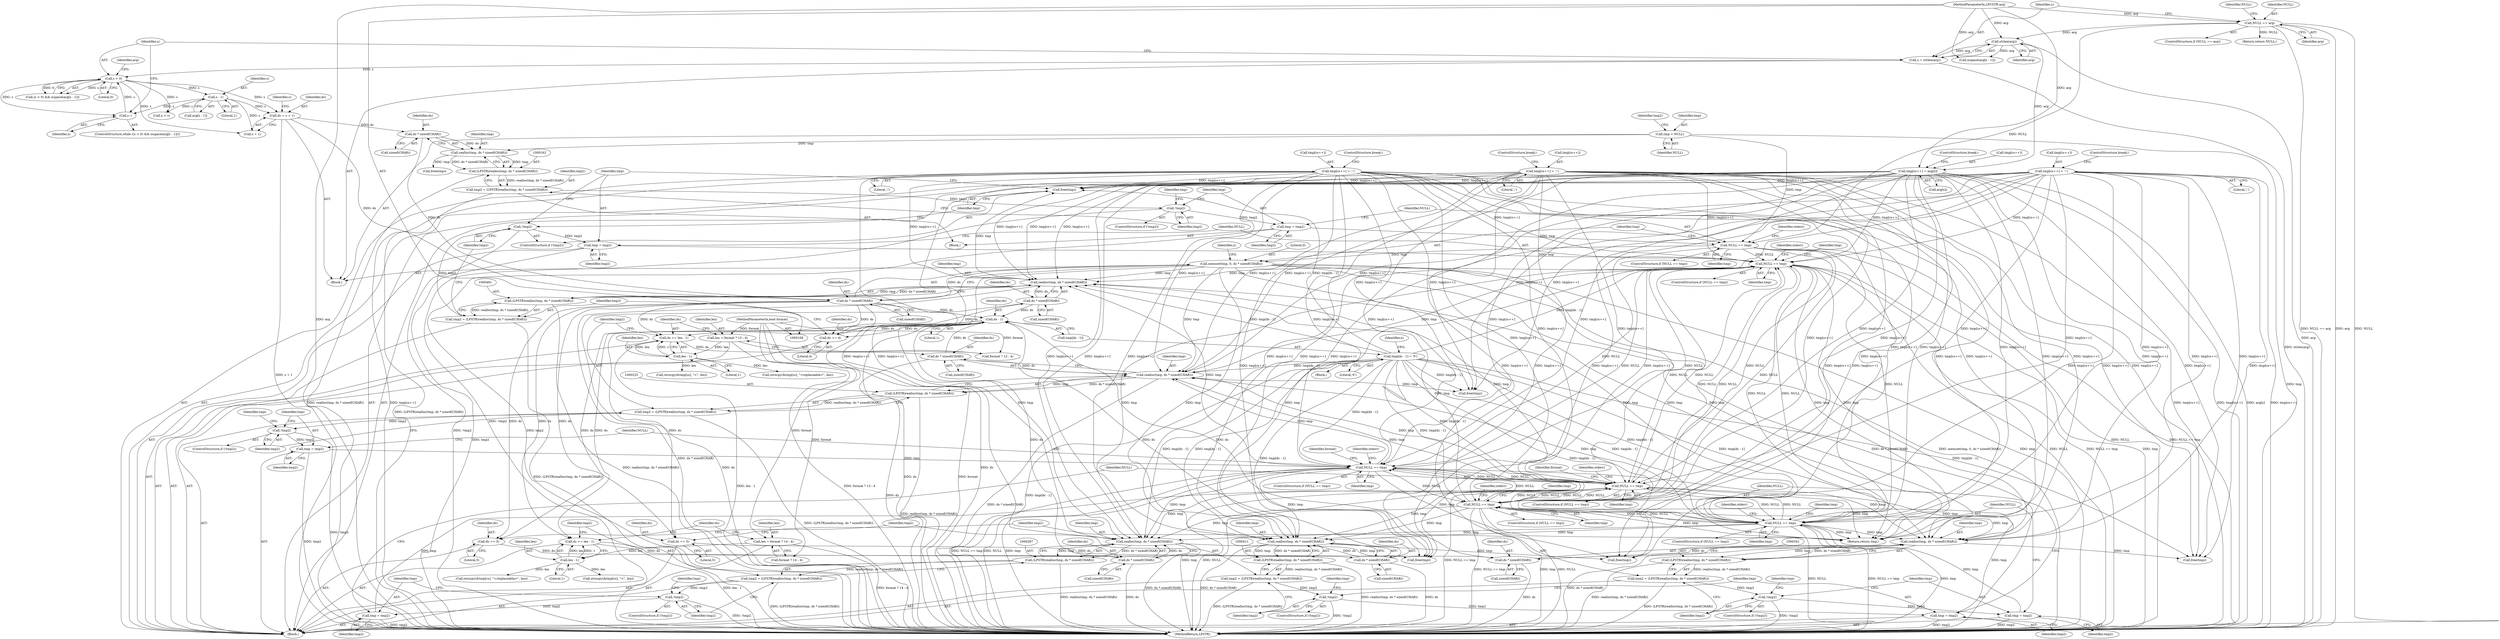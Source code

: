 digraph "0_FreeRDP_fc80ab45621bd966f70594c0b7393ec005a94007@API" {
"1000491" [label="(Call,free(tmp))"];
"1000539" [label="(Call,tmp[cs++] = arg[x])"];
"1000136" [label="(Call,strlen(arg))"];
"1000129" [label="(Call,NULL == arg)"];
"1000109" [label="(MethodParameterIn,LPCSTR arg)"];
"1000397" [label="(Call,tmp[cs++] = ';')"];
"1000467" [label="(Call,tmp[cs++] = ';')"];
"1000482" [label="(Call,realloc(tmp, ds * sizeof(CHAR)))"];
"1000188" [label="(Call,memset(tmp, 0, ds * sizeof(CHAR)))"];
"1000178" [label="(Call,NULL == tmp)"];
"1000113" [label="(Call,tmp = NULL)"];
"1000174" [label="(Call,tmp = tmp2)"];
"1000170" [label="(Call,!tmp2)"];
"1000159" [label="(Call,tmp2 = (LPSTR)realloc(tmp, ds * sizeof(CHAR)))"];
"1000161" [label="(Call,(LPSTR)realloc(tmp, ds * sizeof(CHAR)))"];
"1000163" [label="(Call,realloc(tmp, ds * sizeof(CHAR)))"];
"1000165" [label="(Call,ds * sizeof(CHAR))"];
"1000151" [label="(Call,ds = s + 1)"];
"1000140" [label="(Call,s > 0)"];
"1000134" [label="(Call,s = strlen(arg))"];
"1000149" [label="(Call,s--)"];
"1000146" [label="(Call,s - 1)"];
"1000191" [label="(Call,ds * sizeof(CHAR))"];
"1000303" [label="(Call,NULL == tmp)"];
"1000427" [label="(Call,NULL == tmp)"];
"1000357" [label="(Call,NULL == tmp)"];
"1000241" [label="(Call,NULL == tmp)"];
"1000497" [label="(Call,NULL == tmp)"];
"1000493" [label="(Call,tmp = tmp2)"];
"1000489" [label="(Call,!tmp2)"];
"1000478" [label="(Call,tmp2 = (LPSTR)realloc(tmp, ds * sizeof(CHAR)))"];
"1000480" [label="(Call,(LPSTR)realloc(tmp, ds * sizeof(CHAR)))"];
"1000531" [label="(Call,tmp[cs++] = ';')"];
"1000548" [label="(Call,tmp[ds - 1] = '\0')"];
"1000237" [label="(Call,tmp = tmp2)"];
"1000233" [label="(Call,!tmp2)"];
"1000222" [label="(Call,tmp2 = (LPSTR)realloc(tmp, ds * sizeof(CHAR)))"];
"1000224" [label="(Call,(LPSTR)realloc(tmp, ds * sizeof(CHAR)))"];
"1000226" [label="(Call,realloc(tmp, ds * sizeof(CHAR)))"];
"1000228" [label="(Call,ds * sizeof(CHAR))"];
"1000217" [label="(Call,ds += len - 1)"];
"1000219" [label="(Call,len - 1)"];
"1000211" [label="(Call,len = format ? 13 : 4)"];
"1000110" [label="(MethodParameterIn,bool format)"];
"1000551" [label="(Call,ds - 1)"];
"1000290" [label="(Call,ds * sizeof(CHAR))"];
"1000279" [label="(Call,ds += len - 1)"];
"1000281" [label="(Call,len - 1)"];
"1000273" [label="(Call,len = format ? 14 : 4)"];
"1000414" [label="(Call,ds * sizeof(CHAR))"];
"1000405" [label="(Call,ds += 5)"];
"1000484" [label="(Call,ds * sizeof(CHAR))"];
"1000475" [label="(Call,ds += 4)"];
"1000344" [label="(Call,ds * sizeof(CHAR))"];
"1000335" [label="(Call,ds += 5)"];
"1000353" [label="(Call,tmp = tmp2)"];
"1000349" [label="(Call,!tmp2)"];
"1000338" [label="(Call,tmp2 = (LPSTR)realloc(tmp, ds * sizeof(CHAR)))"];
"1000340" [label="(Call,(LPSTR)realloc(tmp, ds * sizeof(CHAR)))"];
"1000342" [label="(Call,realloc(tmp, ds * sizeof(CHAR)))"];
"1000423" [label="(Call,tmp = tmp2)"];
"1000419" [label="(Call,!tmp2)"];
"1000408" [label="(Call,tmp2 = (LPSTR)realloc(tmp, ds * sizeof(CHAR)))"];
"1000410" [label="(Call,(LPSTR)realloc(tmp, ds * sizeof(CHAR)))"];
"1000412" [label="(Call,realloc(tmp, ds * sizeof(CHAR)))"];
"1000299" [label="(Call,tmp = tmp2)"];
"1000295" [label="(Call,!tmp2)"];
"1000284" [label="(Call,tmp2 = (LPSTR)realloc(tmp, ds * sizeof(CHAR)))"];
"1000286" [label="(Call,(LPSTR)realloc(tmp, ds * sizeof(CHAR)))"];
"1000288" [label="(Call,realloc(tmp, ds * sizeof(CHAR)))"];
"1000224" [label="(Call,(LPSTR)realloc(tmp, ds * sizeof(CHAR)))"];
"1000133" [label="(Identifier,NULL)"];
"1000204" [label="(Block,)"];
"1000227" [label="(Identifier,tmp)"];
"1000283" [label="(Literal,1)"];
"1000177" [label="(ControlStructure,if (NULL == tmp))"];
"1000241" [label="(Call,NULL == tmp)"];
"1000226" [label="(Call,realloc(tmp, ds * sizeof(CHAR)))"];
"1000359" [label="(Identifier,tmp)"];
"1000275" [label="(Call,format ? 14 : 4)"];
"1000491" [label="(Call,free(tmp))"];
"1000137" [label="(Identifier,arg)"];
"1000279" [label="(Call,ds += len - 1)"];
"1000544" [label="(Call,arg[x])"];
"1000420" [label="(Identifier,tmp2)"];
"1000134" [label="(Call,s = strlen(arg))"];
"1000118" [label="(Identifier,tmp2)"];
"1000252" [label="(Identifier,format)"];
"1000536" [label="(Literal,';')"];
"1000416" [label="(Call,sizeof(CHAR))"];
"1000203" [label="(Identifier,x)"];
"1000492" [label="(Identifier,tmp)"];
"1000406" [label="(Identifier,ds)"];
"1000166" [label="(Identifier,ds)"];
"1000484" [label="(Call,ds * sizeof(CHAR))"];
"1000552" [label="(Identifier,ds)"];
"1000357" [label="(Call,NULL == tmp)"];
"1000335" [label="(Call,ds += 5)"];
"1000129" [label="(Call,NULL == arg)"];
"1000369" [label="(Identifier,tmp)"];
"1000547" [label="(ControlStructure,break;)"];
"1000183" [label="(Identifier,stderr)"];
"1000472" [label="(Literal,';')"];
"1000498" [label="(Identifier,NULL)"];
"1000302" [label="(ControlStructure,if (NULL == tmp))"];
"1000428" [label="(Identifier,NULL)"];
"1000548" [label="(Call,tmp[ds - 1] = '\0')"];
"1000233" [label="(Call,!tmp2)"];
"1000213" [label="(Call,format ? 13 : 4)"];
"1000135" [label="(Identifier,s)"];
"1000405" [label="(Call,ds += 5)"];
"1000301" [label="(Identifier,tmp2)"];
"1000432" [label="(Identifier,stderr)"];
"1000473" [label="(ControlStructure,break;)"];
"1000139" [label="(Call,(s > 0) && isspace(arg[s - 1]))"];
"1000553" [label="(Literal,1)"];
"1000175" [label="(Identifier,tmp)"];
"1000497" [label="(Call,NULL == tmp)"];
"1000362" [label="(Identifier,stderr)"];
"1000180" [label="(Identifier,tmp)"];
"1000298" [label="(Identifier,tmp)"];
"1000297" [label="(Call,free(tmp))"];
"1000109" [label="(MethodParameterIn,LPCSTR arg)"];
"1000132" [label="(Return,return NULL;)"];
"1000308" [label="(Identifier,stderr)"];
"1000188" [label="(Call,memset(tmp, 0, ds * sizeof(CHAR)))"];
"1000172" [label="(Call,free(tmp))"];
"1000426" [label="(ControlStructure,if (NULL == tmp))"];
"1000246" [label="(Identifier,stderr)"];
"1000179" [label="(Identifier,NULL)"];
"1000486" [label="(Call,sizeof(CHAR))"];
"1000355" [label="(Identifier,tmp2)"];
"1000131" [label="(Identifier,arg)"];
"1000222" [label="(Call,tmp2 = (LPSTR)realloc(tmp, ds * sizeof(CHAR)))"];
"1000339" [label="(Identifier,tmp2)"];
"1000199" [label="(Call,x < s)"];
"1000423" [label="(Call,tmp = tmp2)"];
"1000165" [label="(Call,ds * sizeof(CHAR))"];
"1000209" [label="(Block,)"];
"1000173" [label="(Identifier,tmp)"];
"1000299" [label="(Call,tmp = tmp2)"];
"1000496" [label="(ControlStructure,if (NULL == tmp))"];
"1000336" [label="(Identifier,ds)"];
"1000418" [label="(ControlStructure,if (!tmp2))"];
"1000480" [label="(Call,(LPSTR)realloc(tmp, ds * sizeof(CHAR)))"];
"1000286" [label="(Call,(LPSTR)realloc(tmp, ds * sizeof(CHAR)))"];
"1000152" [label="(Identifier,ds)"];
"1000253" [label="(Call,strncpy(&tmp[cs], \"<replaceable>\", len))"];
"1000115" [label="(Identifier,NULL)"];
"1000424" [label="(Identifier,tmp)"];
"1000212" [label="(Identifier,len)"];
"1000230" [label="(Call,sizeof(CHAR))"];
"1000429" [label="(Identifier,tmp)"];
"1000159" [label="(Call,tmp2 = (LPSTR)realloc(tmp, ds * sizeof(CHAR)))"];
"1000191" [label="(Call,ds * sizeof(CHAR))"];
"1000140" [label="(Call,s > 0)"];
"1000439" [label="(Identifier,tmp)"];
"1000537" [label="(ControlStructure,break;)"];
"1000261" [label="(Call,strncpy(&tmp[cs], \"&lt;\", len))"];
"1000217" [label="(Call,ds += len - 1)"];
"1000485" [label="(Identifier,ds)"];
"1000138" [label="(ControlStructure,while ((s > 0) && isspace(arg[s - 1])))"];
"1000157" [label="(Identifier,s)"];
"1000554" [label="(Literal,'\0')"];
"1000415" [label="(Identifier,ds)"];
"1000144" [label="(Call,arg[s - 1])"];
"1000229" [label="(Identifier,ds)"];
"1000419" [label="(Call,!tmp2)"];
"1000345" [label="(Identifier,ds)"];
"1000410" [label="(Call,(LPSTR)realloc(tmp, ds * sizeof(CHAR)))"];
"1000189" [label="(Identifier,tmp)"];
"1000555" [label="(Return,return tmp;)"];
"1000235" [label="(Call,free(tmp))"];
"1000323" [label="(Call,strncpy(&tmp[cs], \"&lt;\", len))"];
"1000352" [label="(Identifier,tmp)"];
"1000242" [label="(Identifier,NULL)"];
"1000284" [label="(Call,tmp2 = (LPSTR)realloc(tmp, ds * sizeof(CHAR)))"];
"1000282" [label="(Identifier,len)"];
"1000148" [label="(Literal,1)"];
"1000228" [label="(Call,ds * sizeof(CHAR))"];
"1000153" [label="(Call,s + 1)"];
"1000350" [label="(Identifier,tmp2)"];
"1000303" [label="(Call,NULL == tmp)"];
"1000300" [label="(Identifier,tmp)"];
"1000412" [label="(Call,realloc(tmp, ds * sizeof(CHAR)))"];
"1000232" [label="(ControlStructure,if (!tmp2))"];
"1000305" [label="(Identifier,tmp)"];
"1000549" [label="(Call,tmp[ds - 1])"];
"1000427" [label="(Call,NULL == tmp)"];
"1000540" [label="(Call,tmp[cs++])"];
"1000151" [label="(Call,ds = s + 1)"];
"1000169" [label="(ControlStructure,if (!tmp2))"];
"1000493" [label="(Call,tmp = tmp2)"];
"1000143" [label="(Call,isspace(arg[s - 1]))"];
"1000190" [label="(Literal,0)"];
"1000161" [label="(Call,(LPSTR)realloc(tmp, ds * sizeof(CHAR)))"];
"1000532" [label="(Call,tmp[cs++])"];
"1000409" [label="(Identifier,tmp2)"];
"1000488" [label="(ControlStructure,if (!tmp2))"];
"1000114" [label="(Identifier,tmp)"];
"1000285" [label="(Identifier,tmp2)"];
"1000499" [label="(Identifier,tmp)"];
"1000291" [label="(Identifier,ds)"];
"1000476" [label="(Identifier,ds)"];
"1000141" [label="(Identifier,s)"];
"1000343" [label="(Identifier,tmp)"];
"1000342" [label="(Call,realloc(tmp, ds * sizeof(CHAR)))"];
"1000314" [label="(Identifier,format)"];
"1000557" [label="(MethodReturn,LPSTR)"];
"1000337" [label="(Literal,5)"];
"1000142" [label="(Literal,0)"];
"1000292" [label="(Call,sizeof(CHAR))"];
"1000110" [label="(MethodParameterIn,bool format)"];
"1000489" [label="(Call,!tmp2)"];
"1000240" [label="(ControlStructure,if (NULL == tmp))"];
"1000211" [label="(Call,len = format ? 13 : 4)"];
"1000531" [label="(Call,tmp[cs++] = ';')"];
"1000234" [label="(Identifier,tmp2)"];
"1000344" [label="(Call,ds * sizeof(CHAR))"];
"1000197" [label="(Identifier,x)"];
"1000475" [label="(Call,ds += 4)"];
"1000315" [label="(Call,strncpy(&tmp[cs], \"</replaceable>\", len))"];
"1000468" [label="(Call,tmp[cs++])"];
"1000176" [label="(Identifier,tmp2)"];
"1000478" [label="(Call,tmp2 = (LPSTR)realloc(tmp, ds * sizeof(CHAR)))"];
"1000407" [label="(Literal,5)"];
"1000170" [label="(Call,!tmp2)"];
"1000146" [label="(Call,s - 1)"];
"1000351" [label="(Call,free(tmp))"];
"1000290" [label="(Call,ds * sizeof(CHAR))"];
"1000494" [label="(Identifier,tmp)"];
"1000490" [label="(Identifier,tmp2)"];
"1000483" [label="(Identifier,tmp)"];
"1000158" [label="(Block,)"];
"1000346" [label="(Call,sizeof(CHAR))"];
"1000502" [label="(Identifier,stderr)"];
"1000479" [label="(Identifier,tmp2)"];
"1000163" [label="(Call,realloc(tmp, ds * sizeof(CHAR)))"];
"1000149" [label="(Call,s--)"];
"1000238" [label="(Identifier,tmp)"];
"1000539" [label="(Call,tmp[cs++] = arg[x])"];
"1000349" [label="(Call,!tmp2)"];
"1000223" [label="(Identifier,tmp2)"];
"1000304" [label="(Identifier,NULL)"];
"1000467" [label="(Call,tmp[cs++] = ';')"];
"1000495" [label="(Identifier,tmp2)"];
"1000147" [label="(Identifier,s)"];
"1000193" [label="(Call,sizeof(CHAR))"];
"1000414" [label="(Call,ds * sizeof(CHAR))"];
"1000294" [label="(ControlStructure,if (!tmp2))"];
"1000288" [label="(Call,realloc(tmp, ds * sizeof(CHAR)))"];
"1000338" [label="(Call,tmp2 = (LPSTR)realloc(tmp, ds * sizeof(CHAR)))"];
"1000192" [label="(Identifier,ds)"];
"1000289" [label="(Identifier,tmp)"];
"1000239" [label="(Identifier,tmp2)"];
"1000477" [label="(Literal,4)"];
"1000280" [label="(Identifier,ds)"];
"1000128" [label="(ControlStructure,if (NULL == arg))"];
"1000348" [label="(ControlStructure,if (!tmp2))"];
"1000220" [label="(Identifier,len)"];
"1000150" [label="(Identifier,s)"];
"1000218" [label="(Identifier,ds)"];
"1000509" [label="(Identifier,tmp)"];
"1000295" [label="(Call,!tmp2)"];
"1000296" [label="(Identifier,tmp2)"];
"1000354" [label="(Identifier,tmp)"];
"1000164" [label="(Identifier,tmp)"];
"1000174" [label="(Call,tmp = tmp2)"];
"1000219" [label="(Call,len - 1)"];
"1000145" [label="(Identifier,arg)"];
"1000171" [label="(Identifier,tmp2)"];
"1000408" [label="(Call,tmp2 = (LPSTR)realloc(tmp, ds * sizeof(CHAR)))"];
"1000397" [label="(Call,tmp[cs++] = ';')"];
"1000130" [label="(Identifier,NULL)"];
"1000178" [label="(Call,NULL == tmp)"];
"1000281" [label="(Call,len - 1)"];
"1000402" [label="(Literal,';')"];
"1000236" [label="(Identifier,tmp)"];
"1000413" [label="(Identifier,tmp)"];
"1000273" [label="(Call,len = format ? 14 : 4)"];
"1000356" [label="(ControlStructure,if (NULL == tmp))"];
"1000111" [label="(Block,)"];
"1000358" [label="(Identifier,NULL)"];
"1000221" [label="(Literal,1)"];
"1000425" [label="(Identifier,tmp2)"];
"1000237" [label="(Call,tmp = tmp2)"];
"1000482" [label="(Call,realloc(tmp, ds * sizeof(CHAR)))"];
"1000551" [label="(Call,ds - 1)"];
"1000113" [label="(Call,tmp = NULL)"];
"1000243" [label="(Identifier,tmp)"];
"1000340" [label="(Call,(LPSTR)realloc(tmp, ds * sizeof(CHAR)))"];
"1000421" [label="(Call,free(tmp))"];
"1000398" [label="(Call,tmp[cs++])"];
"1000422" [label="(Identifier,tmp)"];
"1000160" [label="(Identifier,tmp2)"];
"1000353" [label="(Call,tmp = tmp2)"];
"1000167" [label="(Call,sizeof(CHAR))"];
"1000403" [label="(ControlStructure,break;)"];
"1000274" [label="(Identifier,len)"];
"1000136" [label="(Call,strlen(arg))"];
"1000491" -> "1000488"  [label="AST: "];
"1000491" -> "1000492"  [label="CFG: "];
"1000492" -> "1000491"  [label="AST: "];
"1000494" -> "1000491"  [label="CFG: "];
"1000539" -> "1000491"  [label="DDG: tmp[cs++]"];
"1000397" -> "1000491"  [label="DDG: tmp[cs++]"];
"1000467" -> "1000491"  [label="DDG: tmp[cs++]"];
"1000482" -> "1000491"  [label="DDG: tmp"];
"1000531" -> "1000491"  [label="DDG: tmp[cs++]"];
"1000548" -> "1000491"  [label="DDG: tmp[ds - 1]"];
"1000539" -> "1000209"  [label="AST: "];
"1000539" -> "1000544"  [label="CFG: "];
"1000540" -> "1000539"  [label="AST: "];
"1000544" -> "1000539"  [label="AST: "];
"1000547" -> "1000539"  [label="CFG: "];
"1000539" -> "1000557"  [label="DDG: tmp[cs++]"];
"1000539" -> "1000557"  [label="DDG: arg[x]"];
"1000539" -> "1000226"  [label="DDG: tmp[cs++]"];
"1000539" -> "1000235"  [label="DDG: tmp[cs++]"];
"1000539" -> "1000241"  [label="DDG: tmp[cs++]"];
"1000539" -> "1000288"  [label="DDG: tmp[cs++]"];
"1000539" -> "1000297"  [label="DDG: tmp[cs++]"];
"1000539" -> "1000303"  [label="DDG: tmp[cs++]"];
"1000539" -> "1000342"  [label="DDG: tmp[cs++]"];
"1000539" -> "1000351"  [label="DDG: tmp[cs++]"];
"1000539" -> "1000357"  [label="DDG: tmp[cs++]"];
"1000539" -> "1000412"  [label="DDG: tmp[cs++]"];
"1000539" -> "1000421"  [label="DDG: tmp[cs++]"];
"1000539" -> "1000427"  [label="DDG: tmp[cs++]"];
"1000539" -> "1000482"  [label="DDG: tmp[cs++]"];
"1000539" -> "1000497"  [label="DDG: tmp[cs++]"];
"1000136" -> "1000539"  [label="DDG: arg"];
"1000109" -> "1000539"  [label="DDG: arg"];
"1000539" -> "1000555"  [label="DDG: tmp[cs++]"];
"1000136" -> "1000134"  [label="AST: "];
"1000136" -> "1000137"  [label="CFG: "];
"1000137" -> "1000136"  [label="AST: "];
"1000134" -> "1000136"  [label="CFG: "];
"1000136" -> "1000557"  [label="DDG: arg"];
"1000136" -> "1000134"  [label="DDG: arg"];
"1000129" -> "1000136"  [label="DDG: arg"];
"1000109" -> "1000136"  [label="DDG: arg"];
"1000136" -> "1000143"  [label="DDG: arg"];
"1000129" -> "1000128"  [label="AST: "];
"1000129" -> "1000131"  [label="CFG: "];
"1000130" -> "1000129"  [label="AST: "];
"1000131" -> "1000129"  [label="AST: "];
"1000133" -> "1000129"  [label="CFG: "];
"1000135" -> "1000129"  [label="CFG: "];
"1000129" -> "1000557"  [label="DDG: NULL"];
"1000129" -> "1000557"  [label="DDG: NULL == arg"];
"1000129" -> "1000557"  [label="DDG: arg"];
"1000109" -> "1000129"  [label="DDG: arg"];
"1000129" -> "1000132"  [label="DDG: NULL"];
"1000129" -> "1000178"  [label="DDG: NULL"];
"1000109" -> "1000108"  [label="AST: "];
"1000109" -> "1000557"  [label="DDG: arg"];
"1000109" -> "1000143"  [label="DDG: arg"];
"1000397" -> "1000209"  [label="AST: "];
"1000397" -> "1000402"  [label="CFG: "];
"1000398" -> "1000397"  [label="AST: "];
"1000402" -> "1000397"  [label="AST: "];
"1000403" -> "1000397"  [label="CFG: "];
"1000397" -> "1000557"  [label="DDG: tmp[cs++]"];
"1000397" -> "1000226"  [label="DDG: tmp[cs++]"];
"1000397" -> "1000235"  [label="DDG: tmp[cs++]"];
"1000397" -> "1000241"  [label="DDG: tmp[cs++]"];
"1000397" -> "1000288"  [label="DDG: tmp[cs++]"];
"1000397" -> "1000297"  [label="DDG: tmp[cs++]"];
"1000397" -> "1000303"  [label="DDG: tmp[cs++]"];
"1000397" -> "1000342"  [label="DDG: tmp[cs++]"];
"1000397" -> "1000351"  [label="DDG: tmp[cs++]"];
"1000397" -> "1000357"  [label="DDG: tmp[cs++]"];
"1000397" -> "1000412"  [label="DDG: tmp[cs++]"];
"1000397" -> "1000421"  [label="DDG: tmp[cs++]"];
"1000397" -> "1000427"  [label="DDG: tmp[cs++]"];
"1000397" -> "1000482"  [label="DDG: tmp[cs++]"];
"1000397" -> "1000497"  [label="DDG: tmp[cs++]"];
"1000397" -> "1000555"  [label="DDG: tmp[cs++]"];
"1000467" -> "1000209"  [label="AST: "];
"1000467" -> "1000472"  [label="CFG: "];
"1000468" -> "1000467"  [label="AST: "];
"1000472" -> "1000467"  [label="AST: "];
"1000473" -> "1000467"  [label="CFG: "];
"1000467" -> "1000557"  [label="DDG: tmp[cs++]"];
"1000467" -> "1000226"  [label="DDG: tmp[cs++]"];
"1000467" -> "1000235"  [label="DDG: tmp[cs++]"];
"1000467" -> "1000241"  [label="DDG: tmp[cs++]"];
"1000467" -> "1000288"  [label="DDG: tmp[cs++]"];
"1000467" -> "1000297"  [label="DDG: tmp[cs++]"];
"1000467" -> "1000303"  [label="DDG: tmp[cs++]"];
"1000467" -> "1000342"  [label="DDG: tmp[cs++]"];
"1000467" -> "1000351"  [label="DDG: tmp[cs++]"];
"1000467" -> "1000357"  [label="DDG: tmp[cs++]"];
"1000467" -> "1000412"  [label="DDG: tmp[cs++]"];
"1000467" -> "1000421"  [label="DDG: tmp[cs++]"];
"1000467" -> "1000427"  [label="DDG: tmp[cs++]"];
"1000467" -> "1000482"  [label="DDG: tmp[cs++]"];
"1000467" -> "1000497"  [label="DDG: tmp[cs++]"];
"1000467" -> "1000555"  [label="DDG: tmp[cs++]"];
"1000482" -> "1000480"  [label="AST: "];
"1000482" -> "1000484"  [label="CFG: "];
"1000483" -> "1000482"  [label="AST: "];
"1000484" -> "1000482"  [label="AST: "];
"1000480" -> "1000482"  [label="CFG: "];
"1000482" -> "1000557"  [label="DDG: ds * sizeof(CHAR)"];
"1000482" -> "1000480"  [label="DDG: tmp"];
"1000482" -> "1000480"  [label="DDG: ds * sizeof(CHAR)"];
"1000188" -> "1000482"  [label="DDG: tmp"];
"1000303" -> "1000482"  [label="DDG: tmp"];
"1000497" -> "1000482"  [label="DDG: tmp"];
"1000427" -> "1000482"  [label="DDG: tmp"];
"1000241" -> "1000482"  [label="DDG: tmp"];
"1000357" -> "1000482"  [label="DDG: tmp"];
"1000531" -> "1000482"  [label="DDG: tmp[cs++]"];
"1000548" -> "1000482"  [label="DDG: tmp[ds - 1]"];
"1000484" -> "1000482"  [label="DDG: ds"];
"1000188" -> "1000111"  [label="AST: "];
"1000188" -> "1000191"  [label="CFG: "];
"1000189" -> "1000188"  [label="AST: "];
"1000190" -> "1000188"  [label="AST: "];
"1000191" -> "1000188"  [label="AST: "];
"1000197" -> "1000188"  [label="CFG: "];
"1000188" -> "1000557"  [label="DDG: memset(tmp, 0, ds * sizeof(CHAR))"];
"1000188" -> "1000557"  [label="DDG: tmp"];
"1000188" -> "1000557"  [label="DDG: ds * sizeof(CHAR)"];
"1000178" -> "1000188"  [label="DDG: tmp"];
"1000191" -> "1000188"  [label="DDG: ds"];
"1000188" -> "1000226"  [label="DDG: tmp"];
"1000188" -> "1000288"  [label="DDG: tmp"];
"1000188" -> "1000342"  [label="DDG: tmp"];
"1000188" -> "1000412"  [label="DDG: tmp"];
"1000188" -> "1000555"  [label="DDG: tmp"];
"1000178" -> "1000177"  [label="AST: "];
"1000178" -> "1000180"  [label="CFG: "];
"1000179" -> "1000178"  [label="AST: "];
"1000180" -> "1000178"  [label="AST: "];
"1000183" -> "1000178"  [label="CFG: "];
"1000189" -> "1000178"  [label="CFG: "];
"1000178" -> "1000557"  [label="DDG: NULL == tmp"];
"1000178" -> "1000557"  [label="DDG: NULL"];
"1000113" -> "1000178"  [label="DDG: tmp"];
"1000174" -> "1000178"  [label="DDG: tmp"];
"1000178" -> "1000241"  [label="DDG: NULL"];
"1000178" -> "1000303"  [label="DDG: NULL"];
"1000178" -> "1000357"  [label="DDG: NULL"];
"1000178" -> "1000427"  [label="DDG: NULL"];
"1000178" -> "1000497"  [label="DDG: NULL"];
"1000113" -> "1000111"  [label="AST: "];
"1000113" -> "1000115"  [label="CFG: "];
"1000114" -> "1000113"  [label="AST: "];
"1000115" -> "1000113"  [label="AST: "];
"1000118" -> "1000113"  [label="CFG: "];
"1000113" -> "1000557"  [label="DDG: tmp"];
"1000113" -> "1000163"  [label="DDG: tmp"];
"1000174" -> "1000158"  [label="AST: "];
"1000174" -> "1000176"  [label="CFG: "];
"1000175" -> "1000174"  [label="AST: "];
"1000176" -> "1000174"  [label="AST: "];
"1000179" -> "1000174"  [label="CFG: "];
"1000174" -> "1000557"  [label="DDG: tmp2"];
"1000170" -> "1000174"  [label="DDG: tmp2"];
"1000170" -> "1000169"  [label="AST: "];
"1000170" -> "1000171"  [label="CFG: "];
"1000171" -> "1000170"  [label="AST: "];
"1000173" -> "1000170"  [label="CFG: "];
"1000175" -> "1000170"  [label="CFG: "];
"1000170" -> "1000557"  [label="DDG: !tmp2"];
"1000159" -> "1000170"  [label="DDG: tmp2"];
"1000159" -> "1000158"  [label="AST: "];
"1000159" -> "1000161"  [label="CFG: "];
"1000160" -> "1000159"  [label="AST: "];
"1000161" -> "1000159"  [label="AST: "];
"1000171" -> "1000159"  [label="CFG: "];
"1000159" -> "1000557"  [label="DDG: (LPSTR)realloc(tmp, ds * sizeof(CHAR))"];
"1000161" -> "1000159"  [label="DDG: realloc(tmp, ds * sizeof(CHAR))"];
"1000161" -> "1000163"  [label="CFG: "];
"1000162" -> "1000161"  [label="AST: "];
"1000163" -> "1000161"  [label="AST: "];
"1000161" -> "1000557"  [label="DDG: realloc(tmp, ds * sizeof(CHAR))"];
"1000163" -> "1000161"  [label="DDG: tmp"];
"1000163" -> "1000161"  [label="DDG: ds * sizeof(CHAR)"];
"1000163" -> "1000165"  [label="CFG: "];
"1000164" -> "1000163"  [label="AST: "];
"1000165" -> "1000163"  [label="AST: "];
"1000165" -> "1000163"  [label="DDG: ds"];
"1000163" -> "1000172"  [label="DDG: tmp"];
"1000165" -> "1000167"  [label="CFG: "];
"1000166" -> "1000165"  [label="AST: "];
"1000167" -> "1000165"  [label="AST: "];
"1000151" -> "1000165"  [label="DDG: ds"];
"1000165" -> "1000191"  [label="DDG: ds"];
"1000151" -> "1000111"  [label="AST: "];
"1000151" -> "1000153"  [label="CFG: "];
"1000152" -> "1000151"  [label="AST: "];
"1000153" -> "1000151"  [label="AST: "];
"1000157" -> "1000151"  [label="CFG: "];
"1000151" -> "1000557"  [label="DDG: s + 1"];
"1000140" -> "1000151"  [label="DDG: s"];
"1000146" -> "1000151"  [label="DDG: s"];
"1000151" -> "1000191"  [label="DDG: ds"];
"1000140" -> "1000139"  [label="AST: "];
"1000140" -> "1000142"  [label="CFG: "];
"1000141" -> "1000140"  [label="AST: "];
"1000142" -> "1000140"  [label="AST: "];
"1000145" -> "1000140"  [label="CFG: "];
"1000139" -> "1000140"  [label="CFG: "];
"1000140" -> "1000139"  [label="DDG: s"];
"1000140" -> "1000139"  [label="DDG: 0"];
"1000134" -> "1000140"  [label="DDG: s"];
"1000149" -> "1000140"  [label="DDG: s"];
"1000140" -> "1000146"  [label="DDG: s"];
"1000140" -> "1000149"  [label="DDG: s"];
"1000140" -> "1000153"  [label="DDG: s"];
"1000140" -> "1000199"  [label="DDG: s"];
"1000134" -> "1000111"  [label="AST: "];
"1000135" -> "1000134"  [label="AST: "];
"1000141" -> "1000134"  [label="CFG: "];
"1000134" -> "1000557"  [label="DDG: strlen(arg)"];
"1000149" -> "1000138"  [label="AST: "];
"1000149" -> "1000150"  [label="CFG: "];
"1000150" -> "1000149"  [label="AST: "];
"1000141" -> "1000149"  [label="CFG: "];
"1000146" -> "1000149"  [label="DDG: s"];
"1000146" -> "1000144"  [label="AST: "];
"1000146" -> "1000148"  [label="CFG: "];
"1000147" -> "1000146"  [label="AST: "];
"1000148" -> "1000146"  [label="AST: "];
"1000144" -> "1000146"  [label="CFG: "];
"1000146" -> "1000153"  [label="DDG: s"];
"1000146" -> "1000199"  [label="DDG: s"];
"1000191" -> "1000193"  [label="CFG: "];
"1000192" -> "1000191"  [label="AST: "];
"1000193" -> "1000191"  [label="AST: "];
"1000191" -> "1000557"  [label="DDG: ds"];
"1000191" -> "1000217"  [label="DDG: ds"];
"1000191" -> "1000279"  [label="DDG: ds"];
"1000191" -> "1000335"  [label="DDG: ds"];
"1000191" -> "1000405"  [label="DDG: ds"];
"1000191" -> "1000475"  [label="DDG: ds"];
"1000191" -> "1000551"  [label="DDG: ds"];
"1000303" -> "1000302"  [label="AST: "];
"1000303" -> "1000305"  [label="CFG: "];
"1000304" -> "1000303"  [label="AST: "];
"1000305" -> "1000303"  [label="AST: "];
"1000308" -> "1000303"  [label="CFG: "];
"1000314" -> "1000303"  [label="CFG: "];
"1000303" -> "1000557"  [label="DDG: NULL"];
"1000303" -> "1000557"  [label="DDG: NULL == tmp"];
"1000303" -> "1000557"  [label="DDG: tmp"];
"1000303" -> "1000226"  [label="DDG: tmp"];
"1000303" -> "1000241"  [label="DDG: NULL"];
"1000303" -> "1000288"  [label="DDG: tmp"];
"1000427" -> "1000303"  [label="DDG: NULL"];
"1000357" -> "1000303"  [label="DDG: NULL"];
"1000241" -> "1000303"  [label="DDG: NULL"];
"1000497" -> "1000303"  [label="DDG: NULL"];
"1000299" -> "1000303"  [label="DDG: tmp"];
"1000531" -> "1000303"  [label="DDG: tmp[cs++]"];
"1000548" -> "1000303"  [label="DDG: tmp[ds - 1]"];
"1000303" -> "1000342"  [label="DDG: tmp"];
"1000303" -> "1000357"  [label="DDG: NULL"];
"1000303" -> "1000412"  [label="DDG: tmp"];
"1000303" -> "1000427"  [label="DDG: NULL"];
"1000303" -> "1000497"  [label="DDG: NULL"];
"1000303" -> "1000555"  [label="DDG: tmp"];
"1000427" -> "1000426"  [label="AST: "];
"1000427" -> "1000429"  [label="CFG: "];
"1000428" -> "1000427"  [label="AST: "];
"1000429" -> "1000427"  [label="AST: "];
"1000432" -> "1000427"  [label="CFG: "];
"1000439" -> "1000427"  [label="CFG: "];
"1000427" -> "1000557"  [label="DDG: NULL"];
"1000427" -> "1000557"  [label="DDG: NULL == tmp"];
"1000427" -> "1000557"  [label="DDG: tmp"];
"1000427" -> "1000226"  [label="DDG: tmp"];
"1000427" -> "1000241"  [label="DDG: NULL"];
"1000427" -> "1000288"  [label="DDG: tmp"];
"1000427" -> "1000342"  [label="DDG: tmp"];
"1000427" -> "1000357"  [label="DDG: NULL"];
"1000427" -> "1000412"  [label="DDG: tmp"];
"1000357" -> "1000427"  [label="DDG: NULL"];
"1000241" -> "1000427"  [label="DDG: NULL"];
"1000497" -> "1000427"  [label="DDG: NULL"];
"1000423" -> "1000427"  [label="DDG: tmp"];
"1000531" -> "1000427"  [label="DDG: tmp[cs++]"];
"1000548" -> "1000427"  [label="DDG: tmp[ds - 1]"];
"1000427" -> "1000497"  [label="DDG: NULL"];
"1000427" -> "1000555"  [label="DDG: tmp"];
"1000357" -> "1000356"  [label="AST: "];
"1000357" -> "1000359"  [label="CFG: "];
"1000358" -> "1000357"  [label="AST: "];
"1000359" -> "1000357"  [label="AST: "];
"1000362" -> "1000357"  [label="CFG: "];
"1000369" -> "1000357"  [label="CFG: "];
"1000357" -> "1000557"  [label="DDG: NULL == tmp"];
"1000357" -> "1000557"  [label="DDG: NULL"];
"1000357" -> "1000557"  [label="DDG: tmp"];
"1000357" -> "1000226"  [label="DDG: tmp"];
"1000357" -> "1000241"  [label="DDG: NULL"];
"1000357" -> "1000288"  [label="DDG: tmp"];
"1000357" -> "1000342"  [label="DDG: tmp"];
"1000241" -> "1000357"  [label="DDG: NULL"];
"1000497" -> "1000357"  [label="DDG: NULL"];
"1000353" -> "1000357"  [label="DDG: tmp"];
"1000531" -> "1000357"  [label="DDG: tmp[cs++]"];
"1000548" -> "1000357"  [label="DDG: tmp[ds - 1]"];
"1000357" -> "1000412"  [label="DDG: tmp"];
"1000357" -> "1000497"  [label="DDG: NULL"];
"1000357" -> "1000555"  [label="DDG: tmp"];
"1000241" -> "1000240"  [label="AST: "];
"1000241" -> "1000243"  [label="CFG: "];
"1000242" -> "1000241"  [label="AST: "];
"1000243" -> "1000241"  [label="AST: "];
"1000246" -> "1000241"  [label="CFG: "];
"1000252" -> "1000241"  [label="CFG: "];
"1000241" -> "1000557"  [label="DDG: NULL"];
"1000241" -> "1000557"  [label="DDG: NULL == tmp"];
"1000241" -> "1000557"  [label="DDG: tmp"];
"1000241" -> "1000226"  [label="DDG: tmp"];
"1000497" -> "1000241"  [label="DDG: NULL"];
"1000237" -> "1000241"  [label="DDG: tmp"];
"1000531" -> "1000241"  [label="DDG: tmp[cs++]"];
"1000548" -> "1000241"  [label="DDG: tmp[ds - 1]"];
"1000241" -> "1000288"  [label="DDG: tmp"];
"1000241" -> "1000342"  [label="DDG: tmp"];
"1000241" -> "1000412"  [label="DDG: tmp"];
"1000241" -> "1000497"  [label="DDG: NULL"];
"1000241" -> "1000555"  [label="DDG: tmp"];
"1000497" -> "1000496"  [label="AST: "];
"1000497" -> "1000499"  [label="CFG: "];
"1000498" -> "1000497"  [label="AST: "];
"1000499" -> "1000497"  [label="AST: "];
"1000502" -> "1000497"  [label="CFG: "];
"1000509" -> "1000497"  [label="CFG: "];
"1000497" -> "1000557"  [label="DDG: NULL"];
"1000497" -> "1000557"  [label="DDG: NULL == tmp"];
"1000497" -> "1000557"  [label="DDG: tmp"];
"1000497" -> "1000226"  [label="DDG: tmp"];
"1000497" -> "1000288"  [label="DDG: tmp"];
"1000497" -> "1000342"  [label="DDG: tmp"];
"1000497" -> "1000412"  [label="DDG: tmp"];
"1000493" -> "1000497"  [label="DDG: tmp"];
"1000531" -> "1000497"  [label="DDG: tmp[cs++]"];
"1000548" -> "1000497"  [label="DDG: tmp[ds - 1]"];
"1000497" -> "1000555"  [label="DDG: tmp"];
"1000493" -> "1000209"  [label="AST: "];
"1000493" -> "1000495"  [label="CFG: "];
"1000494" -> "1000493"  [label="AST: "];
"1000495" -> "1000493"  [label="AST: "];
"1000498" -> "1000493"  [label="CFG: "];
"1000493" -> "1000557"  [label="DDG: tmp2"];
"1000489" -> "1000493"  [label="DDG: tmp2"];
"1000489" -> "1000488"  [label="AST: "];
"1000489" -> "1000490"  [label="CFG: "];
"1000490" -> "1000489"  [label="AST: "];
"1000492" -> "1000489"  [label="CFG: "];
"1000494" -> "1000489"  [label="CFG: "];
"1000489" -> "1000557"  [label="DDG: !tmp2"];
"1000478" -> "1000489"  [label="DDG: tmp2"];
"1000478" -> "1000209"  [label="AST: "];
"1000478" -> "1000480"  [label="CFG: "];
"1000479" -> "1000478"  [label="AST: "];
"1000480" -> "1000478"  [label="AST: "];
"1000490" -> "1000478"  [label="CFG: "];
"1000478" -> "1000557"  [label="DDG: (LPSTR)realloc(tmp, ds * sizeof(CHAR))"];
"1000480" -> "1000478"  [label="DDG: realloc(tmp, ds * sizeof(CHAR))"];
"1000481" -> "1000480"  [label="AST: "];
"1000480" -> "1000557"  [label="DDG: realloc(tmp, ds * sizeof(CHAR))"];
"1000531" -> "1000209"  [label="AST: "];
"1000531" -> "1000536"  [label="CFG: "];
"1000532" -> "1000531"  [label="AST: "];
"1000536" -> "1000531"  [label="AST: "];
"1000537" -> "1000531"  [label="CFG: "];
"1000531" -> "1000557"  [label="DDG: tmp[cs++]"];
"1000531" -> "1000226"  [label="DDG: tmp[cs++]"];
"1000531" -> "1000235"  [label="DDG: tmp[cs++]"];
"1000531" -> "1000288"  [label="DDG: tmp[cs++]"];
"1000531" -> "1000297"  [label="DDG: tmp[cs++]"];
"1000531" -> "1000342"  [label="DDG: tmp[cs++]"];
"1000531" -> "1000351"  [label="DDG: tmp[cs++]"];
"1000531" -> "1000412"  [label="DDG: tmp[cs++]"];
"1000531" -> "1000421"  [label="DDG: tmp[cs++]"];
"1000531" -> "1000555"  [label="DDG: tmp[cs++]"];
"1000548" -> "1000204"  [label="AST: "];
"1000548" -> "1000554"  [label="CFG: "];
"1000549" -> "1000548"  [label="AST: "];
"1000554" -> "1000548"  [label="AST: "];
"1000203" -> "1000548"  [label="CFG: "];
"1000548" -> "1000557"  [label="DDG: tmp[ds - 1]"];
"1000548" -> "1000226"  [label="DDG: tmp[ds - 1]"];
"1000548" -> "1000235"  [label="DDG: tmp[ds - 1]"];
"1000548" -> "1000288"  [label="DDG: tmp[ds - 1]"];
"1000548" -> "1000297"  [label="DDG: tmp[ds - 1]"];
"1000548" -> "1000342"  [label="DDG: tmp[ds - 1]"];
"1000548" -> "1000351"  [label="DDG: tmp[ds - 1]"];
"1000548" -> "1000412"  [label="DDG: tmp[ds - 1]"];
"1000548" -> "1000421"  [label="DDG: tmp[ds - 1]"];
"1000548" -> "1000555"  [label="DDG: tmp[ds - 1]"];
"1000237" -> "1000209"  [label="AST: "];
"1000237" -> "1000239"  [label="CFG: "];
"1000238" -> "1000237"  [label="AST: "];
"1000239" -> "1000237"  [label="AST: "];
"1000242" -> "1000237"  [label="CFG: "];
"1000237" -> "1000557"  [label="DDG: tmp2"];
"1000233" -> "1000237"  [label="DDG: tmp2"];
"1000233" -> "1000232"  [label="AST: "];
"1000233" -> "1000234"  [label="CFG: "];
"1000234" -> "1000233"  [label="AST: "];
"1000236" -> "1000233"  [label="CFG: "];
"1000238" -> "1000233"  [label="CFG: "];
"1000233" -> "1000557"  [label="DDG: !tmp2"];
"1000222" -> "1000233"  [label="DDG: tmp2"];
"1000222" -> "1000209"  [label="AST: "];
"1000222" -> "1000224"  [label="CFG: "];
"1000223" -> "1000222"  [label="AST: "];
"1000224" -> "1000222"  [label="AST: "];
"1000234" -> "1000222"  [label="CFG: "];
"1000222" -> "1000557"  [label="DDG: (LPSTR)realloc(tmp, ds * sizeof(CHAR))"];
"1000224" -> "1000222"  [label="DDG: realloc(tmp, ds * sizeof(CHAR))"];
"1000224" -> "1000226"  [label="CFG: "];
"1000225" -> "1000224"  [label="AST: "];
"1000226" -> "1000224"  [label="AST: "];
"1000224" -> "1000557"  [label="DDG: realloc(tmp, ds * sizeof(CHAR))"];
"1000226" -> "1000224"  [label="DDG: tmp"];
"1000226" -> "1000224"  [label="DDG: ds * sizeof(CHAR)"];
"1000226" -> "1000228"  [label="CFG: "];
"1000227" -> "1000226"  [label="AST: "];
"1000228" -> "1000226"  [label="AST: "];
"1000226" -> "1000557"  [label="DDG: ds * sizeof(CHAR)"];
"1000228" -> "1000226"  [label="DDG: ds"];
"1000226" -> "1000235"  [label="DDG: tmp"];
"1000228" -> "1000230"  [label="CFG: "];
"1000229" -> "1000228"  [label="AST: "];
"1000230" -> "1000228"  [label="AST: "];
"1000228" -> "1000557"  [label="DDG: ds"];
"1000217" -> "1000228"  [label="DDG: ds"];
"1000228" -> "1000551"  [label="DDG: ds"];
"1000217" -> "1000209"  [label="AST: "];
"1000217" -> "1000219"  [label="CFG: "];
"1000218" -> "1000217"  [label="AST: "];
"1000219" -> "1000217"  [label="AST: "];
"1000223" -> "1000217"  [label="CFG: "];
"1000217" -> "1000557"  [label="DDG: len - 1"];
"1000219" -> "1000217"  [label="DDG: len"];
"1000219" -> "1000217"  [label="DDG: 1"];
"1000551" -> "1000217"  [label="DDG: ds"];
"1000219" -> "1000221"  [label="CFG: "];
"1000220" -> "1000219"  [label="AST: "];
"1000221" -> "1000219"  [label="AST: "];
"1000211" -> "1000219"  [label="DDG: len"];
"1000219" -> "1000253"  [label="DDG: len"];
"1000219" -> "1000261"  [label="DDG: len"];
"1000211" -> "1000209"  [label="AST: "];
"1000211" -> "1000213"  [label="CFG: "];
"1000212" -> "1000211"  [label="AST: "];
"1000213" -> "1000211"  [label="AST: "];
"1000218" -> "1000211"  [label="CFG: "];
"1000211" -> "1000557"  [label="DDG: format ? 13 : 4"];
"1000110" -> "1000211"  [label="DDG: format"];
"1000110" -> "1000108"  [label="AST: "];
"1000110" -> "1000557"  [label="DDG: format"];
"1000110" -> "1000213"  [label="DDG: format"];
"1000110" -> "1000273"  [label="DDG: format"];
"1000110" -> "1000275"  [label="DDG: format"];
"1000551" -> "1000549"  [label="AST: "];
"1000551" -> "1000553"  [label="CFG: "];
"1000552" -> "1000551"  [label="AST: "];
"1000553" -> "1000551"  [label="AST: "];
"1000549" -> "1000551"  [label="CFG: "];
"1000551" -> "1000557"  [label="DDG: ds"];
"1000551" -> "1000279"  [label="DDG: ds"];
"1000551" -> "1000335"  [label="DDG: ds"];
"1000551" -> "1000405"  [label="DDG: ds"];
"1000551" -> "1000475"  [label="DDG: ds"];
"1000290" -> "1000551"  [label="DDG: ds"];
"1000414" -> "1000551"  [label="DDG: ds"];
"1000484" -> "1000551"  [label="DDG: ds"];
"1000344" -> "1000551"  [label="DDG: ds"];
"1000290" -> "1000288"  [label="AST: "];
"1000290" -> "1000292"  [label="CFG: "];
"1000291" -> "1000290"  [label="AST: "];
"1000292" -> "1000290"  [label="AST: "];
"1000288" -> "1000290"  [label="CFG: "];
"1000290" -> "1000557"  [label="DDG: ds"];
"1000290" -> "1000288"  [label="DDG: ds"];
"1000279" -> "1000290"  [label="DDG: ds"];
"1000279" -> "1000209"  [label="AST: "];
"1000279" -> "1000281"  [label="CFG: "];
"1000280" -> "1000279"  [label="AST: "];
"1000281" -> "1000279"  [label="AST: "];
"1000285" -> "1000279"  [label="CFG: "];
"1000279" -> "1000557"  [label="DDG: len - 1"];
"1000281" -> "1000279"  [label="DDG: len"];
"1000281" -> "1000279"  [label="DDG: 1"];
"1000281" -> "1000283"  [label="CFG: "];
"1000282" -> "1000281"  [label="AST: "];
"1000283" -> "1000281"  [label="AST: "];
"1000273" -> "1000281"  [label="DDG: len"];
"1000281" -> "1000315"  [label="DDG: len"];
"1000281" -> "1000323"  [label="DDG: len"];
"1000273" -> "1000209"  [label="AST: "];
"1000273" -> "1000275"  [label="CFG: "];
"1000274" -> "1000273"  [label="AST: "];
"1000275" -> "1000273"  [label="AST: "];
"1000280" -> "1000273"  [label="CFG: "];
"1000273" -> "1000557"  [label="DDG: format ? 14 : 4"];
"1000414" -> "1000412"  [label="AST: "];
"1000414" -> "1000416"  [label="CFG: "];
"1000415" -> "1000414"  [label="AST: "];
"1000416" -> "1000414"  [label="AST: "];
"1000412" -> "1000414"  [label="CFG: "];
"1000414" -> "1000557"  [label="DDG: ds"];
"1000414" -> "1000412"  [label="DDG: ds"];
"1000405" -> "1000414"  [label="DDG: ds"];
"1000405" -> "1000209"  [label="AST: "];
"1000405" -> "1000407"  [label="CFG: "];
"1000406" -> "1000405"  [label="AST: "];
"1000407" -> "1000405"  [label="AST: "];
"1000409" -> "1000405"  [label="CFG: "];
"1000484" -> "1000486"  [label="CFG: "];
"1000485" -> "1000484"  [label="AST: "];
"1000486" -> "1000484"  [label="AST: "];
"1000484" -> "1000557"  [label="DDG: ds"];
"1000475" -> "1000484"  [label="DDG: ds"];
"1000475" -> "1000209"  [label="AST: "];
"1000475" -> "1000477"  [label="CFG: "];
"1000476" -> "1000475"  [label="AST: "];
"1000477" -> "1000475"  [label="AST: "];
"1000479" -> "1000475"  [label="CFG: "];
"1000344" -> "1000342"  [label="AST: "];
"1000344" -> "1000346"  [label="CFG: "];
"1000345" -> "1000344"  [label="AST: "];
"1000346" -> "1000344"  [label="AST: "];
"1000342" -> "1000344"  [label="CFG: "];
"1000344" -> "1000557"  [label="DDG: ds"];
"1000344" -> "1000342"  [label="DDG: ds"];
"1000335" -> "1000344"  [label="DDG: ds"];
"1000335" -> "1000209"  [label="AST: "];
"1000335" -> "1000337"  [label="CFG: "];
"1000336" -> "1000335"  [label="AST: "];
"1000337" -> "1000335"  [label="AST: "];
"1000339" -> "1000335"  [label="CFG: "];
"1000353" -> "1000209"  [label="AST: "];
"1000353" -> "1000355"  [label="CFG: "];
"1000354" -> "1000353"  [label="AST: "];
"1000355" -> "1000353"  [label="AST: "];
"1000358" -> "1000353"  [label="CFG: "];
"1000353" -> "1000557"  [label="DDG: tmp2"];
"1000349" -> "1000353"  [label="DDG: tmp2"];
"1000349" -> "1000348"  [label="AST: "];
"1000349" -> "1000350"  [label="CFG: "];
"1000350" -> "1000349"  [label="AST: "];
"1000352" -> "1000349"  [label="CFG: "];
"1000354" -> "1000349"  [label="CFG: "];
"1000349" -> "1000557"  [label="DDG: !tmp2"];
"1000338" -> "1000349"  [label="DDG: tmp2"];
"1000338" -> "1000209"  [label="AST: "];
"1000338" -> "1000340"  [label="CFG: "];
"1000339" -> "1000338"  [label="AST: "];
"1000340" -> "1000338"  [label="AST: "];
"1000350" -> "1000338"  [label="CFG: "];
"1000338" -> "1000557"  [label="DDG: (LPSTR)realloc(tmp, ds * sizeof(CHAR))"];
"1000340" -> "1000338"  [label="DDG: realloc(tmp, ds * sizeof(CHAR))"];
"1000340" -> "1000342"  [label="CFG: "];
"1000341" -> "1000340"  [label="AST: "];
"1000342" -> "1000340"  [label="AST: "];
"1000340" -> "1000557"  [label="DDG: realloc(tmp, ds * sizeof(CHAR))"];
"1000342" -> "1000340"  [label="DDG: tmp"];
"1000342" -> "1000340"  [label="DDG: ds * sizeof(CHAR)"];
"1000343" -> "1000342"  [label="AST: "];
"1000342" -> "1000557"  [label="DDG: ds * sizeof(CHAR)"];
"1000342" -> "1000351"  [label="DDG: tmp"];
"1000423" -> "1000209"  [label="AST: "];
"1000423" -> "1000425"  [label="CFG: "];
"1000424" -> "1000423"  [label="AST: "];
"1000425" -> "1000423"  [label="AST: "];
"1000428" -> "1000423"  [label="CFG: "];
"1000423" -> "1000557"  [label="DDG: tmp2"];
"1000419" -> "1000423"  [label="DDG: tmp2"];
"1000419" -> "1000418"  [label="AST: "];
"1000419" -> "1000420"  [label="CFG: "];
"1000420" -> "1000419"  [label="AST: "];
"1000422" -> "1000419"  [label="CFG: "];
"1000424" -> "1000419"  [label="CFG: "];
"1000419" -> "1000557"  [label="DDG: !tmp2"];
"1000408" -> "1000419"  [label="DDG: tmp2"];
"1000408" -> "1000209"  [label="AST: "];
"1000408" -> "1000410"  [label="CFG: "];
"1000409" -> "1000408"  [label="AST: "];
"1000410" -> "1000408"  [label="AST: "];
"1000420" -> "1000408"  [label="CFG: "];
"1000408" -> "1000557"  [label="DDG: (LPSTR)realloc(tmp, ds * sizeof(CHAR))"];
"1000410" -> "1000408"  [label="DDG: realloc(tmp, ds * sizeof(CHAR))"];
"1000410" -> "1000412"  [label="CFG: "];
"1000411" -> "1000410"  [label="AST: "];
"1000412" -> "1000410"  [label="AST: "];
"1000410" -> "1000557"  [label="DDG: realloc(tmp, ds * sizeof(CHAR))"];
"1000412" -> "1000410"  [label="DDG: tmp"];
"1000412" -> "1000410"  [label="DDG: ds * sizeof(CHAR)"];
"1000413" -> "1000412"  [label="AST: "];
"1000412" -> "1000557"  [label="DDG: ds * sizeof(CHAR)"];
"1000412" -> "1000421"  [label="DDG: tmp"];
"1000299" -> "1000209"  [label="AST: "];
"1000299" -> "1000301"  [label="CFG: "];
"1000300" -> "1000299"  [label="AST: "];
"1000301" -> "1000299"  [label="AST: "];
"1000304" -> "1000299"  [label="CFG: "];
"1000299" -> "1000557"  [label="DDG: tmp2"];
"1000295" -> "1000299"  [label="DDG: tmp2"];
"1000295" -> "1000294"  [label="AST: "];
"1000295" -> "1000296"  [label="CFG: "];
"1000296" -> "1000295"  [label="AST: "];
"1000298" -> "1000295"  [label="CFG: "];
"1000300" -> "1000295"  [label="CFG: "];
"1000295" -> "1000557"  [label="DDG: !tmp2"];
"1000284" -> "1000295"  [label="DDG: tmp2"];
"1000284" -> "1000209"  [label="AST: "];
"1000284" -> "1000286"  [label="CFG: "];
"1000285" -> "1000284"  [label="AST: "];
"1000286" -> "1000284"  [label="AST: "];
"1000296" -> "1000284"  [label="CFG: "];
"1000284" -> "1000557"  [label="DDG: (LPSTR)realloc(tmp, ds * sizeof(CHAR))"];
"1000286" -> "1000284"  [label="DDG: realloc(tmp, ds * sizeof(CHAR))"];
"1000286" -> "1000288"  [label="CFG: "];
"1000287" -> "1000286"  [label="AST: "];
"1000288" -> "1000286"  [label="AST: "];
"1000286" -> "1000557"  [label="DDG: realloc(tmp, ds * sizeof(CHAR))"];
"1000288" -> "1000286"  [label="DDG: tmp"];
"1000288" -> "1000286"  [label="DDG: ds * sizeof(CHAR)"];
"1000289" -> "1000288"  [label="AST: "];
"1000288" -> "1000557"  [label="DDG: ds * sizeof(CHAR)"];
"1000288" -> "1000297"  [label="DDG: tmp"];
}
